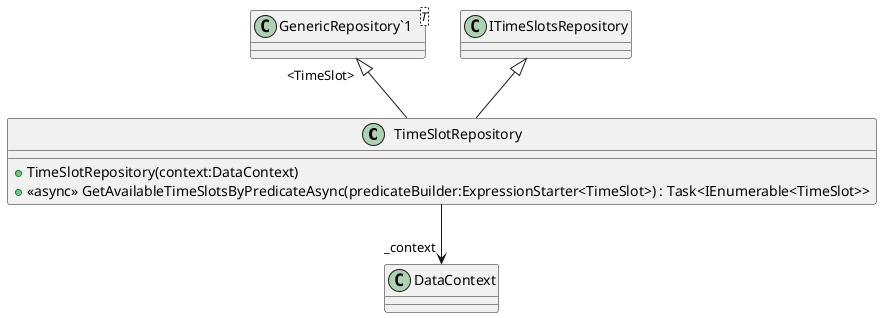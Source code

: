 @startuml
class TimeSlotRepository {
    + TimeSlotRepository(context:DataContext)
    + <<async>> GetAvailableTimeSlotsByPredicateAsync(predicateBuilder:ExpressionStarter<TimeSlot>) : Task<IEnumerable<TimeSlot>>
}
class "GenericRepository`1"<T> {
}
"GenericRepository`1" "<TimeSlot>" <|-- TimeSlotRepository
ITimeSlotsRepository <|-- TimeSlotRepository
TimeSlotRepository --> "_context" DataContext
@enduml
